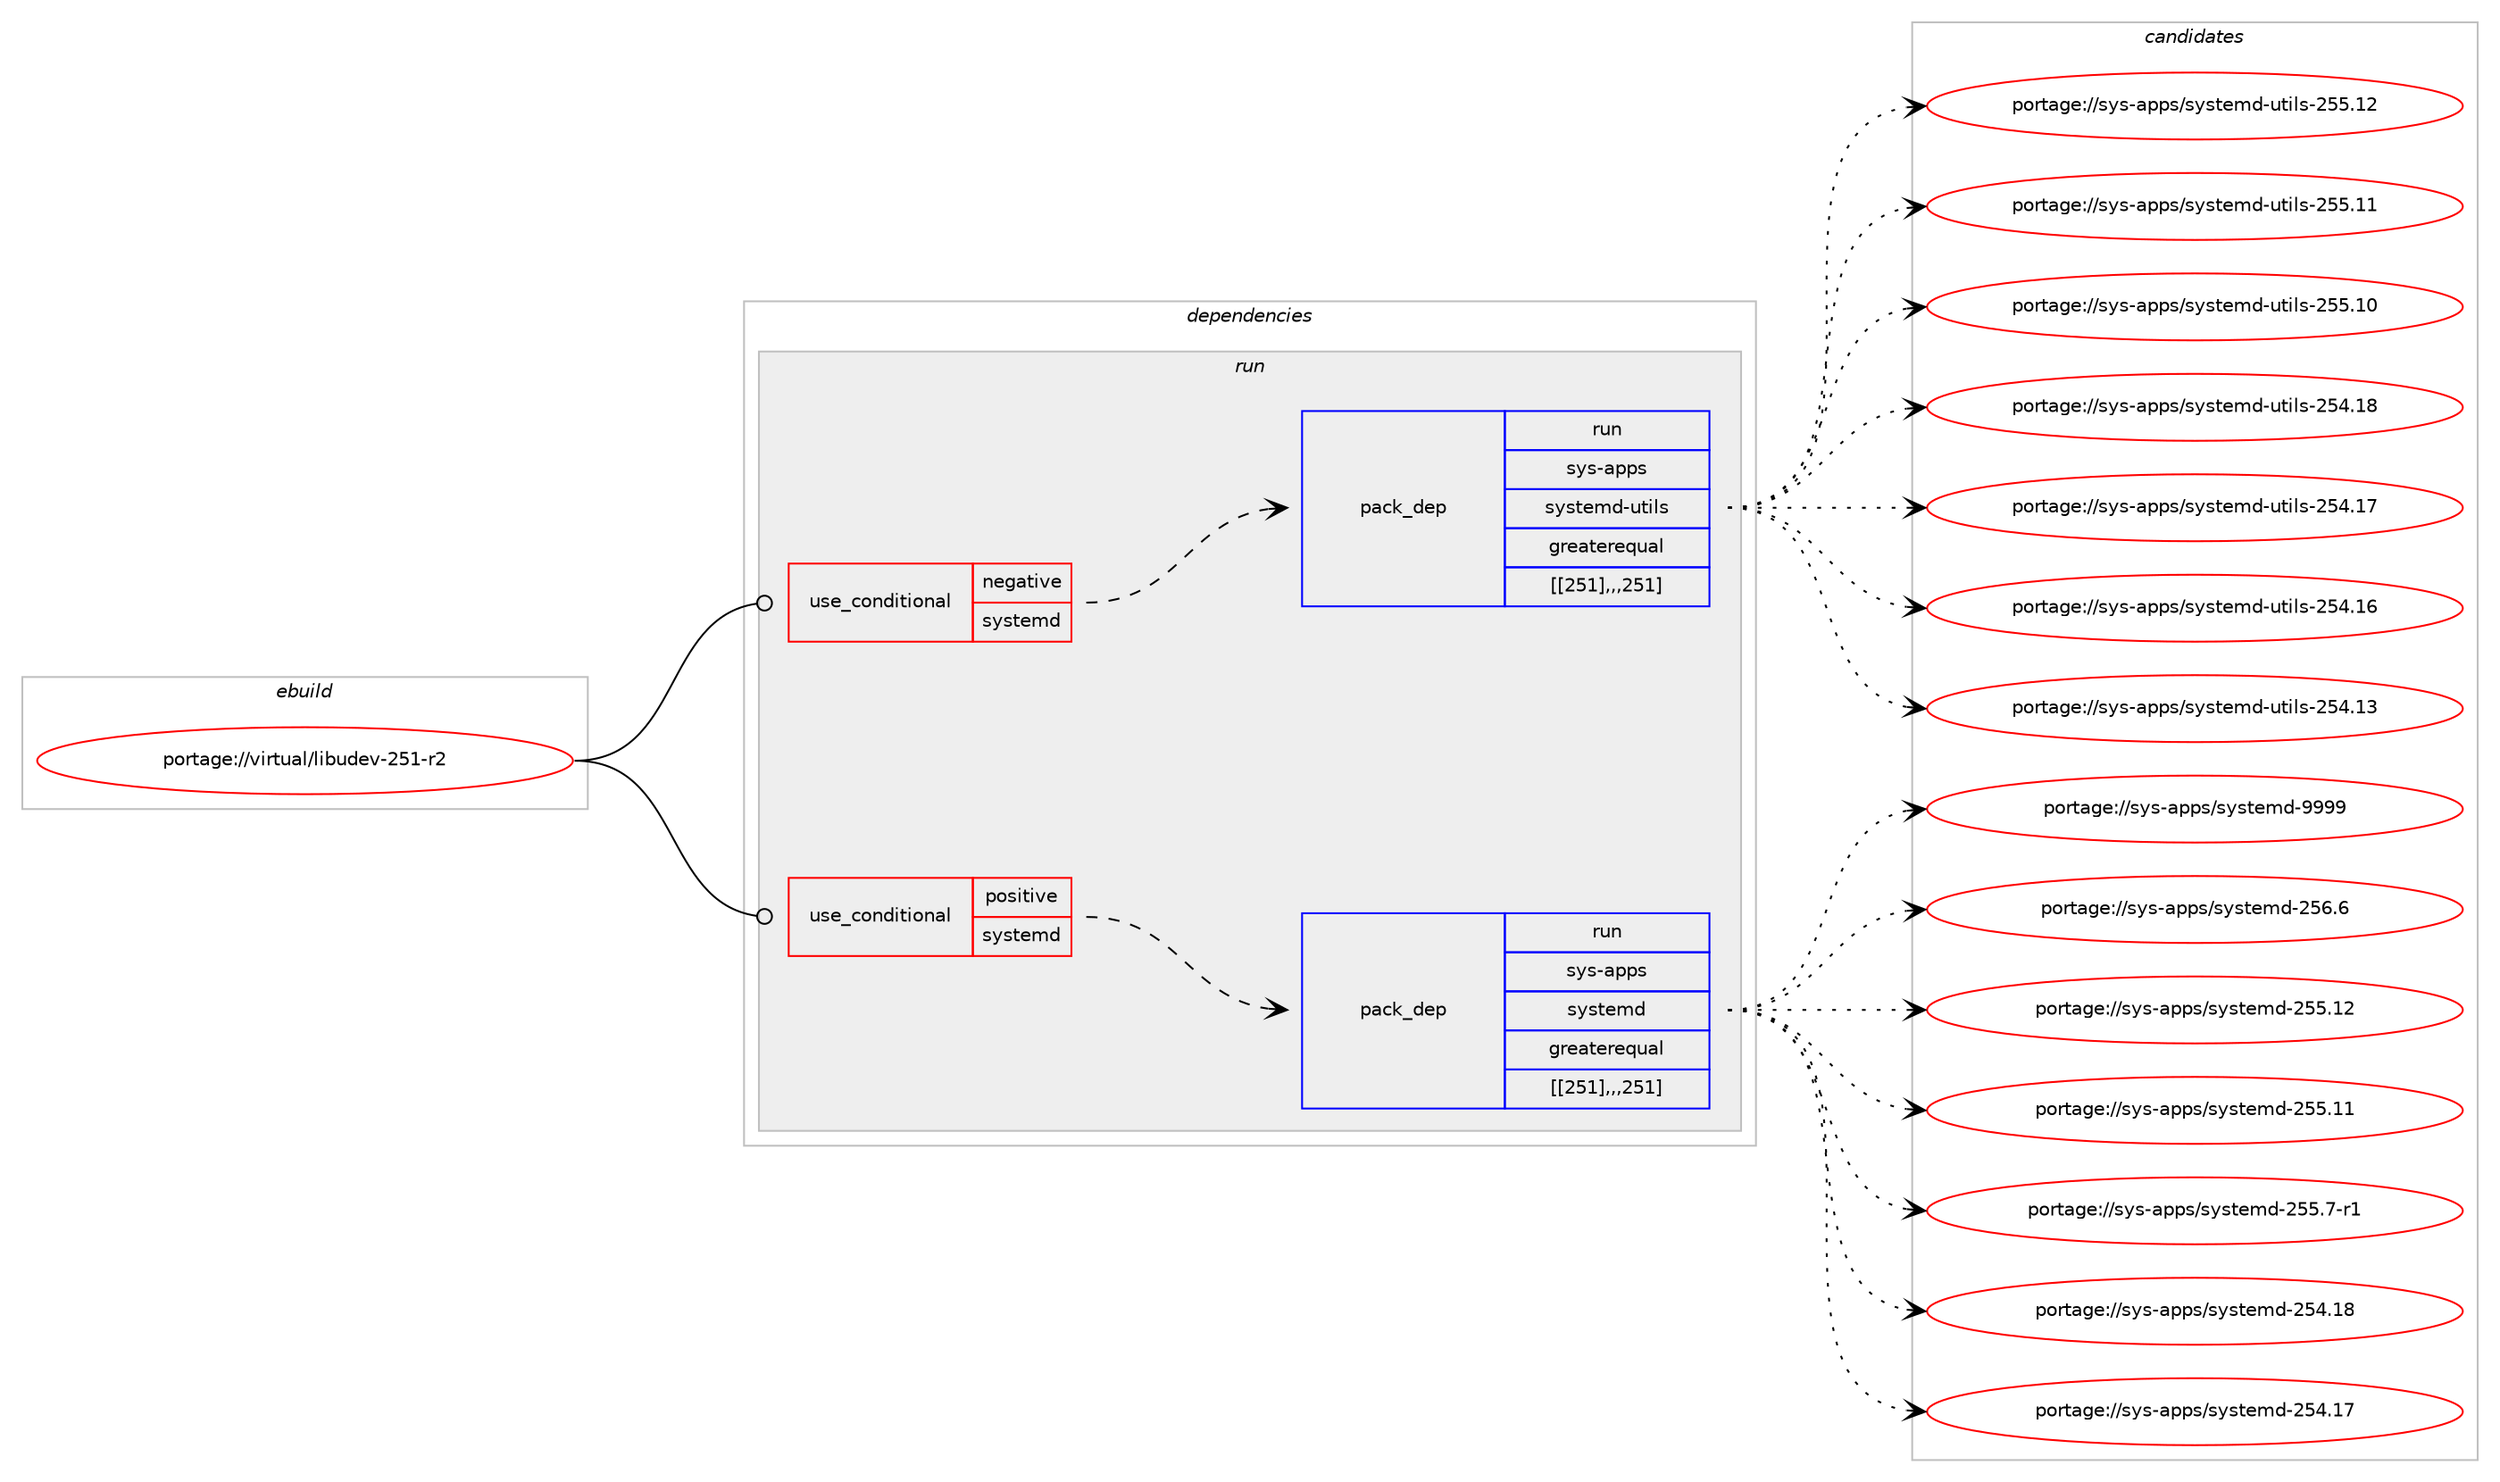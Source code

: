 digraph prolog {

# *************
# Graph options
# *************

newrank=true;
concentrate=true;
compound=true;
graph [rankdir=LR,fontname=Helvetica,fontsize=10,ranksep=1.5];#, ranksep=2.5, nodesep=0.2];
edge  [arrowhead=vee];
node  [fontname=Helvetica,fontsize=10];

# **********
# The ebuild
# **********

subgraph cluster_leftcol {
color=gray;
label=<<i>ebuild</i>>;
id [label="portage://virtual/libudev-251-r2", color=red, width=4, href="../virtual/libudev-251-r2.svg"];
}

# ****************
# The dependencies
# ****************

subgraph cluster_midcol {
color=gray;
label=<<i>dependencies</i>>;
subgraph cluster_compile {
fillcolor="#eeeeee";
style=filled;
label=<<i>compile</i>>;
}
subgraph cluster_compileandrun {
fillcolor="#eeeeee";
style=filled;
label=<<i>compile and run</i>>;
}
subgraph cluster_run {
fillcolor="#eeeeee";
style=filled;
label=<<i>run</i>>;
subgraph cond4492 {
dependency12929 [label=<<TABLE BORDER="0" CELLBORDER="1" CELLSPACING="0" CELLPADDING="4"><TR><TD ROWSPAN="3" CELLPADDING="10">use_conditional</TD></TR><TR><TD>negative</TD></TR><TR><TD>systemd</TD></TR></TABLE>>, shape=none, color=red];
subgraph pack8368 {
dependency12930 [label=<<TABLE BORDER="0" CELLBORDER="1" CELLSPACING="0" CELLPADDING="4" WIDTH="220"><TR><TD ROWSPAN="6" CELLPADDING="30">pack_dep</TD></TR><TR><TD WIDTH="110">run</TD></TR><TR><TD>sys-apps</TD></TR><TR><TD>systemd-utils</TD></TR><TR><TD>greaterequal</TD></TR><TR><TD>[[251],,,251]</TD></TR></TABLE>>, shape=none, color=blue];
}
dependency12929:e -> dependency12930:w [weight=20,style="dashed",arrowhead="vee"];
}
id:e -> dependency12929:w [weight=20,style="solid",arrowhead="odot"];
subgraph cond4493 {
dependency12931 [label=<<TABLE BORDER="0" CELLBORDER="1" CELLSPACING="0" CELLPADDING="4"><TR><TD ROWSPAN="3" CELLPADDING="10">use_conditional</TD></TR><TR><TD>positive</TD></TR><TR><TD>systemd</TD></TR></TABLE>>, shape=none, color=red];
subgraph pack8369 {
dependency12932 [label=<<TABLE BORDER="0" CELLBORDER="1" CELLSPACING="0" CELLPADDING="4" WIDTH="220"><TR><TD ROWSPAN="6" CELLPADDING="30">pack_dep</TD></TR><TR><TD WIDTH="110">run</TD></TR><TR><TD>sys-apps</TD></TR><TR><TD>systemd</TD></TR><TR><TD>greaterequal</TD></TR><TR><TD>[[251],,,251]</TD></TR></TABLE>>, shape=none, color=blue];
}
dependency12931:e -> dependency12932:w [weight=20,style="dashed",arrowhead="vee"];
}
id:e -> dependency12931:w [weight=20,style="solid",arrowhead="odot"];
}
}

# **************
# The candidates
# **************

subgraph cluster_choices {
rank=same;
color=gray;
label=<<i>candidates</i>>;

subgraph choice8368 {
color=black;
nodesep=1;
choice1151211154597112112115471151211151161011091004511711610510811545505353464950 [label="portage://sys-apps/systemd-utils-255.12", color=red, width=4,href="../sys-apps/systemd-utils-255.12.svg"];
choice1151211154597112112115471151211151161011091004511711610510811545505353464949 [label="portage://sys-apps/systemd-utils-255.11", color=red, width=4,href="../sys-apps/systemd-utils-255.11.svg"];
choice1151211154597112112115471151211151161011091004511711610510811545505353464948 [label="portage://sys-apps/systemd-utils-255.10", color=red, width=4,href="../sys-apps/systemd-utils-255.10.svg"];
choice1151211154597112112115471151211151161011091004511711610510811545505352464956 [label="portage://sys-apps/systemd-utils-254.18", color=red, width=4,href="../sys-apps/systemd-utils-254.18.svg"];
choice1151211154597112112115471151211151161011091004511711610510811545505352464955 [label="portage://sys-apps/systemd-utils-254.17", color=red, width=4,href="../sys-apps/systemd-utils-254.17.svg"];
choice1151211154597112112115471151211151161011091004511711610510811545505352464954 [label="portage://sys-apps/systemd-utils-254.16", color=red, width=4,href="../sys-apps/systemd-utils-254.16.svg"];
choice1151211154597112112115471151211151161011091004511711610510811545505352464951 [label="portage://sys-apps/systemd-utils-254.13", color=red, width=4,href="../sys-apps/systemd-utils-254.13.svg"];
dependency12930:e -> choice1151211154597112112115471151211151161011091004511711610510811545505353464950:w [style=dotted,weight="100"];
dependency12930:e -> choice1151211154597112112115471151211151161011091004511711610510811545505353464949:w [style=dotted,weight="100"];
dependency12930:e -> choice1151211154597112112115471151211151161011091004511711610510811545505353464948:w [style=dotted,weight="100"];
dependency12930:e -> choice1151211154597112112115471151211151161011091004511711610510811545505352464956:w [style=dotted,weight="100"];
dependency12930:e -> choice1151211154597112112115471151211151161011091004511711610510811545505352464955:w [style=dotted,weight="100"];
dependency12930:e -> choice1151211154597112112115471151211151161011091004511711610510811545505352464954:w [style=dotted,weight="100"];
dependency12930:e -> choice1151211154597112112115471151211151161011091004511711610510811545505352464951:w [style=dotted,weight="100"];
}
subgraph choice8369 {
color=black;
nodesep=1;
choice1151211154597112112115471151211151161011091004557575757 [label="portage://sys-apps/systemd-9999", color=red, width=4,href="../sys-apps/systemd-9999.svg"];
choice115121115459711211211547115121115116101109100455053544654 [label="portage://sys-apps/systemd-256.6", color=red, width=4,href="../sys-apps/systemd-256.6.svg"];
choice11512111545971121121154711512111511610110910045505353464950 [label="portage://sys-apps/systemd-255.12", color=red, width=4,href="../sys-apps/systemd-255.12.svg"];
choice11512111545971121121154711512111511610110910045505353464949 [label="portage://sys-apps/systemd-255.11", color=red, width=4,href="../sys-apps/systemd-255.11.svg"];
choice1151211154597112112115471151211151161011091004550535346554511449 [label="portage://sys-apps/systemd-255.7-r1", color=red, width=4,href="../sys-apps/systemd-255.7-r1.svg"];
choice11512111545971121121154711512111511610110910045505352464956 [label="portage://sys-apps/systemd-254.18", color=red, width=4,href="../sys-apps/systemd-254.18.svg"];
choice11512111545971121121154711512111511610110910045505352464955 [label="portage://sys-apps/systemd-254.17", color=red, width=4,href="../sys-apps/systemd-254.17.svg"];
dependency12932:e -> choice1151211154597112112115471151211151161011091004557575757:w [style=dotted,weight="100"];
dependency12932:e -> choice115121115459711211211547115121115116101109100455053544654:w [style=dotted,weight="100"];
dependency12932:e -> choice11512111545971121121154711512111511610110910045505353464950:w [style=dotted,weight="100"];
dependency12932:e -> choice11512111545971121121154711512111511610110910045505353464949:w [style=dotted,weight="100"];
dependency12932:e -> choice1151211154597112112115471151211151161011091004550535346554511449:w [style=dotted,weight="100"];
dependency12932:e -> choice11512111545971121121154711512111511610110910045505352464956:w [style=dotted,weight="100"];
dependency12932:e -> choice11512111545971121121154711512111511610110910045505352464955:w [style=dotted,weight="100"];
}
}

}
